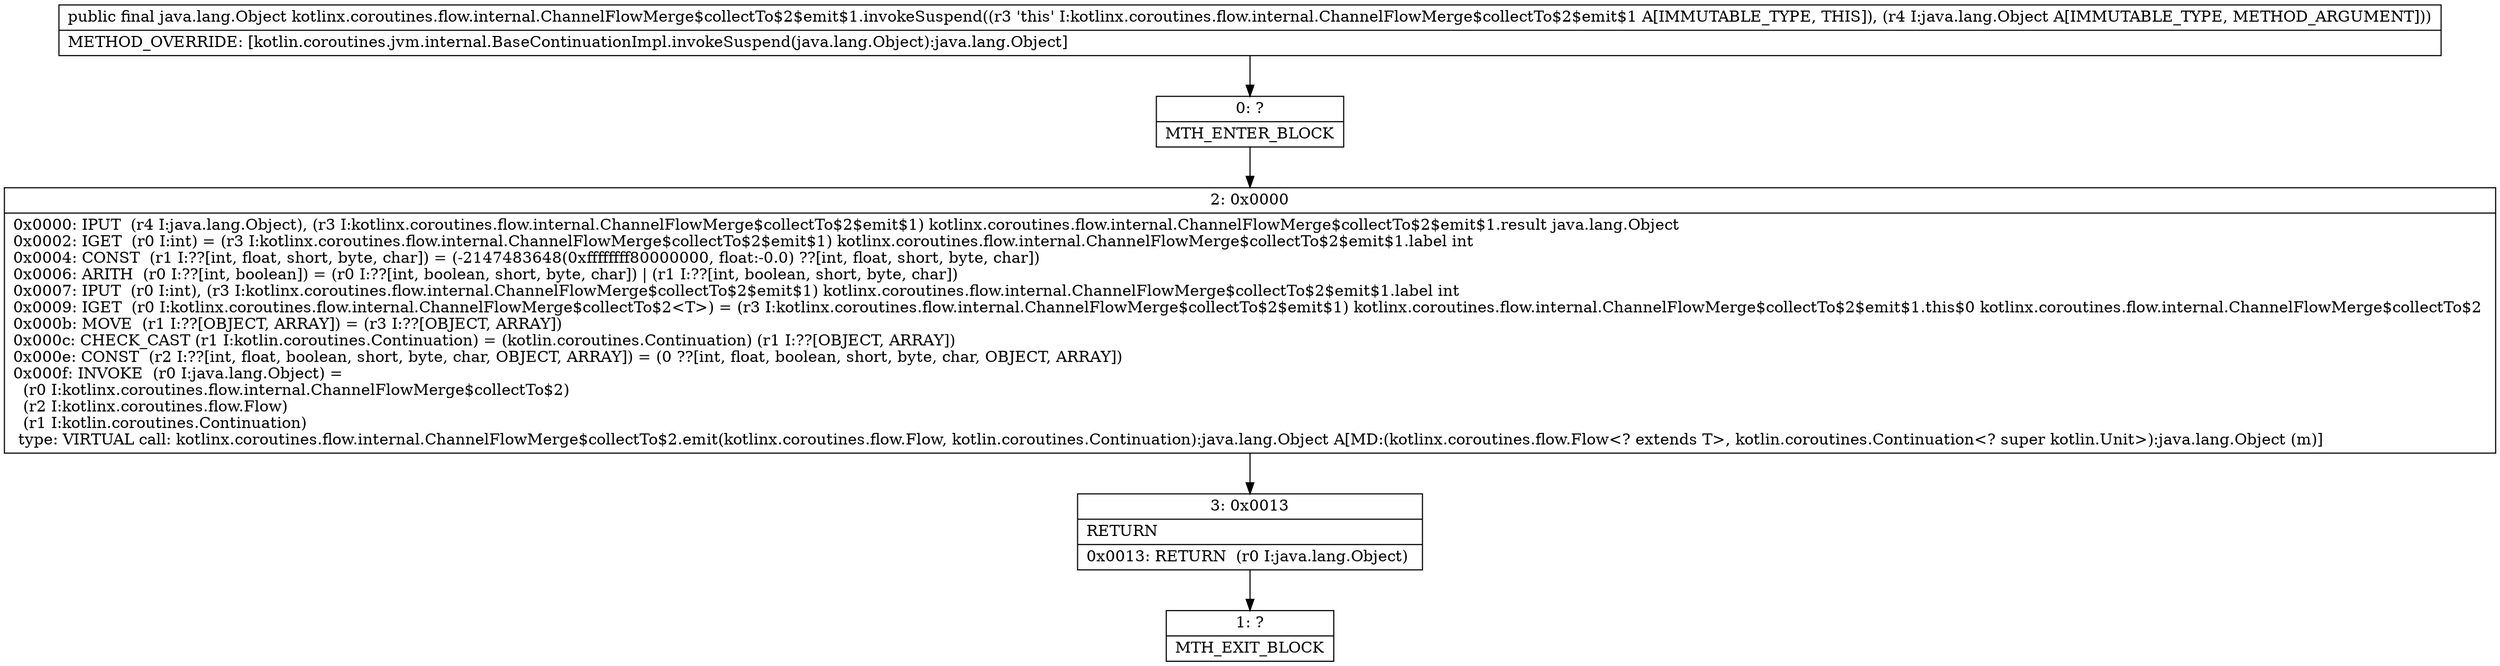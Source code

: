 digraph "CFG forkotlinx.coroutines.flow.internal.ChannelFlowMerge$collectTo$2$emit$1.invokeSuspend(Ljava\/lang\/Object;)Ljava\/lang\/Object;" {
Node_0 [shape=record,label="{0\:\ ?|MTH_ENTER_BLOCK\l}"];
Node_2 [shape=record,label="{2\:\ 0x0000|0x0000: IPUT  (r4 I:java.lang.Object), (r3 I:kotlinx.coroutines.flow.internal.ChannelFlowMerge$collectTo$2$emit$1) kotlinx.coroutines.flow.internal.ChannelFlowMerge$collectTo$2$emit$1.result java.lang.Object \l0x0002: IGET  (r0 I:int) = (r3 I:kotlinx.coroutines.flow.internal.ChannelFlowMerge$collectTo$2$emit$1) kotlinx.coroutines.flow.internal.ChannelFlowMerge$collectTo$2$emit$1.label int \l0x0004: CONST  (r1 I:??[int, float, short, byte, char]) = (\-2147483648(0xffffffff80000000, float:\-0.0) ??[int, float, short, byte, char]) \l0x0006: ARITH  (r0 I:??[int, boolean]) = (r0 I:??[int, boolean, short, byte, char]) \| (r1 I:??[int, boolean, short, byte, char]) \l0x0007: IPUT  (r0 I:int), (r3 I:kotlinx.coroutines.flow.internal.ChannelFlowMerge$collectTo$2$emit$1) kotlinx.coroutines.flow.internal.ChannelFlowMerge$collectTo$2$emit$1.label int \l0x0009: IGET  (r0 I:kotlinx.coroutines.flow.internal.ChannelFlowMerge$collectTo$2\<T\>) = (r3 I:kotlinx.coroutines.flow.internal.ChannelFlowMerge$collectTo$2$emit$1) kotlinx.coroutines.flow.internal.ChannelFlowMerge$collectTo$2$emit$1.this$0 kotlinx.coroutines.flow.internal.ChannelFlowMerge$collectTo$2 \l0x000b: MOVE  (r1 I:??[OBJECT, ARRAY]) = (r3 I:??[OBJECT, ARRAY]) \l0x000c: CHECK_CAST (r1 I:kotlin.coroutines.Continuation) = (kotlin.coroutines.Continuation) (r1 I:??[OBJECT, ARRAY]) \l0x000e: CONST  (r2 I:??[int, float, boolean, short, byte, char, OBJECT, ARRAY]) = (0 ??[int, float, boolean, short, byte, char, OBJECT, ARRAY]) \l0x000f: INVOKE  (r0 I:java.lang.Object) = \l  (r0 I:kotlinx.coroutines.flow.internal.ChannelFlowMerge$collectTo$2)\l  (r2 I:kotlinx.coroutines.flow.Flow)\l  (r1 I:kotlin.coroutines.Continuation)\l type: VIRTUAL call: kotlinx.coroutines.flow.internal.ChannelFlowMerge$collectTo$2.emit(kotlinx.coroutines.flow.Flow, kotlin.coroutines.Continuation):java.lang.Object A[MD:(kotlinx.coroutines.flow.Flow\<? extends T\>, kotlin.coroutines.Continuation\<? super kotlin.Unit\>):java.lang.Object (m)]\l}"];
Node_3 [shape=record,label="{3\:\ 0x0013|RETURN\l|0x0013: RETURN  (r0 I:java.lang.Object) \l}"];
Node_1 [shape=record,label="{1\:\ ?|MTH_EXIT_BLOCK\l}"];
MethodNode[shape=record,label="{public final java.lang.Object kotlinx.coroutines.flow.internal.ChannelFlowMerge$collectTo$2$emit$1.invokeSuspend((r3 'this' I:kotlinx.coroutines.flow.internal.ChannelFlowMerge$collectTo$2$emit$1 A[IMMUTABLE_TYPE, THIS]), (r4 I:java.lang.Object A[IMMUTABLE_TYPE, METHOD_ARGUMENT]))  | METHOD_OVERRIDE: [kotlin.coroutines.jvm.internal.BaseContinuationImpl.invokeSuspend(java.lang.Object):java.lang.Object]\l}"];
MethodNode -> Node_0;Node_0 -> Node_2;
Node_2 -> Node_3;
Node_3 -> Node_1;
}

